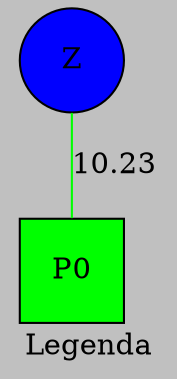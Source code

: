 graph{
	label="Legenda";
	bgcolor=gray;
	nodesep=1.0;
	Z [shape=circle,width=0.7,style=filled,fillcolor=blue, pos="3,2!"];
	P0 [shape=square,width=0.7,style=filled,fillcolor=green, pos="14,4!"];
	Z--P0 [label="10.23",color=green];

}